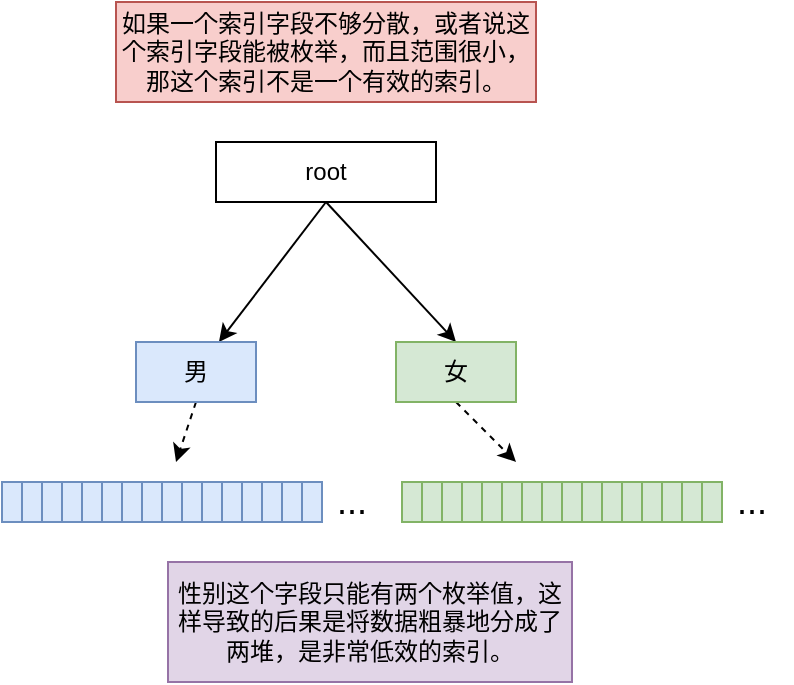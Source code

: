 <mxfile version="12.2.4" pages="1"><diagram id="VLzQpuZD2y9CLDhlqCea" name="Page-1"><mxGraphModel dx="231" dy="765" grid="1" gridSize="10" guides="1" tooltips="1" connect="1" arrows="1" fold="1" page="1" pageScale="1" pageWidth="827" pageHeight="1169" math="0" shadow="0"><root><mxCell id="0"/><mxCell id="1" parent="0"/><mxCell id="4" style="rounded=0;orthogonalLoop=1;jettySize=auto;html=1;exitX=0.5;exitY=1;exitDx=0;exitDy=0;" parent="1" source="2" target="3" edge="1"><mxGeometry relative="1" as="geometry"/></mxCell><mxCell id="6" style="edgeStyle=none;rounded=0;orthogonalLoop=1;jettySize=auto;html=1;exitX=0.5;exitY=1;exitDx=0;exitDy=0;entryX=0.5;entryY=0;entryDx=0;entryDy=0;" parent="1" source="2" target="5" edge="1"><mxGeometry relative="1" as="geometry"/></mxCell><mxCell id="2" value="root" style="rounded=0;whiteSpace=wrap;html=1;" parent="1" vertex="1"><mxGeometry x="120" y="100" width="110" height="30" as="geometry"/></mxCell><mxCell id="63" style="edgeStyle=none;rounded=0;orthogonalLoop=1;jettySize=auto;html=1;exitX=0.5;exitY=1;exitDx=0;exitDy=0;dashed=1;" parent="1" source="3" edge="1"><mxGeometry relative="1" as="geometry"><mxPoint x="100" y="260" as="targetPoint"/></mxGeometry></mxCell><mxCell id="3" value="男" style="rounded=0;whiteSpace=wrap;html=1;fillColor=#dae8fc;strokeColor=#6c8ebf;" parent="1" vertex="1"><mxGeometry x="80" y="200" width="60" height="30" as="geometry"/></mxCell><mxCell id="64" style="edgeStyle=none;rounded=0;orthogonalLoop=1;jettySize=auto;html=1;exitX=0.5;exitY=1;exitDx=0;exitDy=0;dashed=1;" parent="1" source="5" edge="1"><mxGeometry relative="1" as="geometry"><mxPoint x="270" y="260" as="targetPoint"/></mxGeometry></mxCell><mxCell id="5" value="女" style="rounded=0;whiteSpace=wrap;html=1;fillColor=#d5e8d4;strokeColor=#82b366;" parent="1" vertex="1"><mxGeometry x="210" y="200" width="60" height="30" as="geometry"/></mxCell><mxCell id="7" value="如果一个索引字段不够分散，或者说这个索引字段能被枚举，而且范围很小，那这个索引不是一个有效的索引。" style="text;html=1;strokeColor=#b85450;fillColor=#f8cecc;align=center;verticalAlign=middle;whiteSpace=wrap;rounded=0;" parent="1" vertex="1"><mxGeometry x="70" y="30" width="210" height="50" as="geometry"/></mxCell><mxCell id="8" value="" style="rounded=0;whiteSpace=wrap;html=1;fillColor=#dae8fc;strokeColor=#6c8ebf;" parent="1" vertex="1"><mxGeometry x="13" y="270" width="10" height="20" as="geometry"/></mxCell><mxCell id="16" value="" style="rounded=0;whiteSpace=wrap;html=1;fillColor=#dae8fc;strokeColor=#6c8ebf;" parent="1" vertex="1"><mxGeometry x="23" y="270" width="10" height="20" as="geometry"/></mxCell><mxCell id="31" value="" style="rounded=0;whiteSpace=wrap;html=1;fillColor=#dae8fc;strokeColor=#6c8ebf;" parent="1" vertex="1"><mxGeometry x="33" y="270" width="10" height="20" as="geometry"/></mxCell><mxCell id="32" value="" style="rounded=0;whiteSpace=wrap;html=1;fillColor=#dae8fc;strokeColor=#6c8ebf;" parent="1" vertex="1"><mxGeometry x="43" y="270" width="10" height="20" as="geometry"/></mxCell><mxCell id="33" value="" style="rounded=0;whiteSpace=wrap;html=1;fillColor=#dae8fc;strokeColor=#6c8ebf;" parent="1" vertex="1"><mxGeometry x="53" y="270" width="10" height="20" as="geometry"/></mxCell><mxCell id="34" value="" style="rounded=0;whiteSpace=wrap;html=1;fillColor=#dae8fc;strokeColor=#6c8ebf;" parent="1" vertex="1"><mxGeometry x="63" y="270" width="10" height="20" as="geometry"/></mxCell><mxCell id="35" value="" style="rounded=0;whiteSpace=wrap;html=1;fillColor=#dae8fc;strokeColor=#6c8ebf;" parent="1" vertex="1"><mxGeometry x="73" y="270" width="10" height="20" as="geometry"/></mxCell><mxCell id="36" value="" style="rounded=0;whiteSpace=wrap;html=1;fillColor=#dae8fc;strokeColor=#6c8ebf;" parent="1" vertex="1"><mxGeometry x="83" y="270" width="10" height="20" as="geometry"/></mxCell><mxCell id="37" value="" style="rounded=0;whiteSpace=wrap;html=1;fillColor=#dae8fc;strokeColor=#6c8ebf;" parent="1" vertex="1"><mxGeometry x="93" y="270" width="10" height="20" as="geometry"/></mxCell><mxCell id="38" value="" style="rounded=0;whiteSpace=wrap;html=1;fillColor=#dae8fc;strokeColor=#6c8ebf;" parent="1" vertex="1"><mxGeometry x="103" y="270" width="10" height="20" as="geometry"/></mxCell><mxCell id="39" value="" style="rounded=0;whiteSpace=wrap;html=1;fillColor=#dae8fc;strokeColor=#6c8ebf;" parent="1" vertex="1"><mxGeometry x="113" y="270" width="10" height="20" as="geometry"/></mxCell><mxCell id="40" value="" style="rounded=0;whiteSpace=wrap;html=1;fillColor=#dae8fc;strokeColor=#6c8ebf;" parent="1" vertex="1"><mxGeometry x="123" y="270" width="10" height="20" as="geometry"/></mxCell><mxCell id="41" value="" style="rounded=0;whiteSpace=wrap;html=1;fillColor=#dae8fc;strokeColor=#6c8ebf;" parent="1" vertex="1"><mxGeometry x="133" y="270" width="10" height="20" as="geometry"/></mxCell><mxCell id="42" value="" style="rounded=0;whiteSpace=wrap;html=1;fillColor=#dae8fc;strokeColor=#6c8ebf;" parent="1" vertex="1"><mxGeometry x="143" y="270" width="10" height="20" as="geometry"/></mxCell><mxCell id="43" value="" style="rounded=0;whiteSpace=wrap;html=1;fillColor=#dae8fc;strokeColor=#6c8ebf;" parent="1" vertex="1"><mxGeometry x="153" y="270" width="10" height="20" as="geometry"/></mxCell><mxCell id="44" value="" style="rounded=0;whiteSpace=wrap;html=1;fillColor=#dae8fc;strokeColor=#6c8ebf;" parent="1" vertex="1"><mxGeometry x="163" y="270" width="10" height="20" as="geometry"/></mxCell><mxCell id="45" value="&lt;font style=&quot;font-size: 18px&quot;&gt;...&lt;/font&gt;" style="text;html=1;strokeColor=none;fillColor=none;align=center;verticalAlign=middle;whiteSpace=wrap;rounded=0;" parent="1" vertex="1"><mxGeometry x="168" y="270" width="40" height="20" as="geometry"/></mxCell><mxCell id="46" value="" style="rounded=0;whiteSpace=wrap;html=1;fillColor=#d5e8d4;strokeColor=#82b366;" parent="1" vertex="1"><mxGeometry x="213" y="270" width="10" height="20" as="geometry"/></mxCell><mxCell id="47" value="" style="rounded=0;whiteSpace=wrap;html=1;fillColor=#d5e8d4;strokeColor=#82b366;" parent="1" vertex="1"><mxGeometry x="223" y="270" width="10" height="20" as="geometry"/></mxCell><mxCell id="48" value="" style="rounded=0;whiteSpace=wrap;html=1;fillColor=#d5e8d4;strokeColor=#82b366;" parent="1" vertex="1"><mxGeometry x="233" y="270" width="10" height="20" as="geometry"/></mxCell><mxCell id="49" value="" style="rounded=0;whiteSpace=wrap;html=1;fillColor=#d5e8d4;strokeColor=#82b366;" parent="1" vertex="1"><mxGeometry x="243" y="270" width="10" height="20" as="geometry"/></mxCell><mxCell id="50" value="" style="rounded=0;whiteSpace=wrap;html=1;fillColor=#d5e8d4;strokeColor=#82b366;" parent="1" vertex="1"><mxGeometry x="253" y="270" width="10" height="20" as="geometry"/></mxCell><mxCell id="51" value="" style="rounded=0;whiteSpace=wrap;html=1;fillColor=#d5e8d4;strokeColor=#82b366;" parent="1" vertex="1"><mxGeometry x="263" y="270" width="10" height="20" as="geometry"/></mxCell><mxCell id="52" value="" style="rounded=0;whiteSpace=wrap;html=1;fillColor=#d5e8d4;strokeColor=#82b366;" parent="1" vertex="1"><mxGeometry x="273" y="270" width="10" height="20" as="geometry"/></mxCell><mxCell id="53" value="" style="rounded=0;whiteSpace=wrap;html=1;fillColor=#d5e8d4;strokeColor=#82b366;" parent="1" vertex="1"><mxGeometry x="283" y="270" width="10" height="20" as="geometry"/></mxCell><mxCell id="54" value="" style="rounded=0;whiteSpace=wrap;html=1;fillColor=#d5e8d4;strokeColor=#82b366;" parent="1" vertex="1"><mxGeometry x="293" y="270" width="10" height="20" as="geometry"/></mxCell><mxCell id="55" value="" style="rounded=0;whiteSpace=wrap;html=1;fillColor=#d5e8d4;strokeColor=#82b366;" parent="1" vertex="1"><mxGeometry x="303" y="270" width="10" height="20" as="geometry"/></mxCell><mxCell id="56" value="" style="rounded=0;whiteSpace=wrap;html=1;fillColor=#d5e8d4;strokeColor=#82b366;" parent="1" vertex="1"><mxGeometry x="313" y="270" width="10" height="20" as="geometry"/></mxCell><mxCell id="57" value="" style="rounded=0;whiteSpace=wrap;html=1;fillColor=#d5e8d4;strokeColor=#82b366;" parent="1" vertex="1"><mxGeometry x="323" y="270" width="10" height="20" as="geometry"/></mxCell><mxCell id="58" value="" style="rounded=0;whiteSpace=wrap;html=1;fillColor=#d5e8d4;strokeColor=#82b366;" parent="1" vertex="1"><mxGeometry x="333" y="270" width="10" height="20" as="geometry"/></mxCell><mxCell id="59" value="" style="rounded=0;whiteSpace=wrap;html=1;fillColor=#d5e8d4;strokeColor=#82b366;" parent="1" vertex="1"><mxGeometry x="343" y="270" width="10" height="20" as="geometry"/></mxCell><mxCell id="60" value="" style="rounded=0;whiteSpace=wrap;html=1;fillColor=#d5e8d4;strokeColor=#82b366;" parent="1" vertex="1"><mxGeometry x="353" y="270" width="10" height="20" as="geometry"/></mxCell><mxCell id="61" value="" style="rounded=0;whiteSpace=wrap;html=1;fillColor=#d5e8d4;strokeColor=#82b366;" parent="1" vertex="1"><mxGeometry x="363" y="270" width="10" height="20" as="geometry"/></mxCell><mxCell id="62" value="&lt;font style=&quot;font-size: 18px&quot;&gt;...&lt;/font&gt;" style="text;html=1;strokeColor=none;fillColor=none;align=center;verticalAlign=middle;whiteSpace=wrap;rounded=0;" parent="1" vertex="1"><mxGeometry x="368" y="270" width="40" height="20" as="geometry"/></mxCell><mxCell id="65" value="性别这个字段只能有两个枚举值，这样导致的后果是将数据粗暴地分成了两堆，是非常低效的索引。" style="text;html=1;strokeColor=#9673a6;fillColor=#e1d5e7;align=center;verticalAlign=middle;whiteSpace=wrap;rounded=0;" parent="1" vertex="1"><mxGeometry x="96" y="310" width="202" height="60" as="geometry"/></mxCell></root></mxGraphModel></diagram></mxfile>